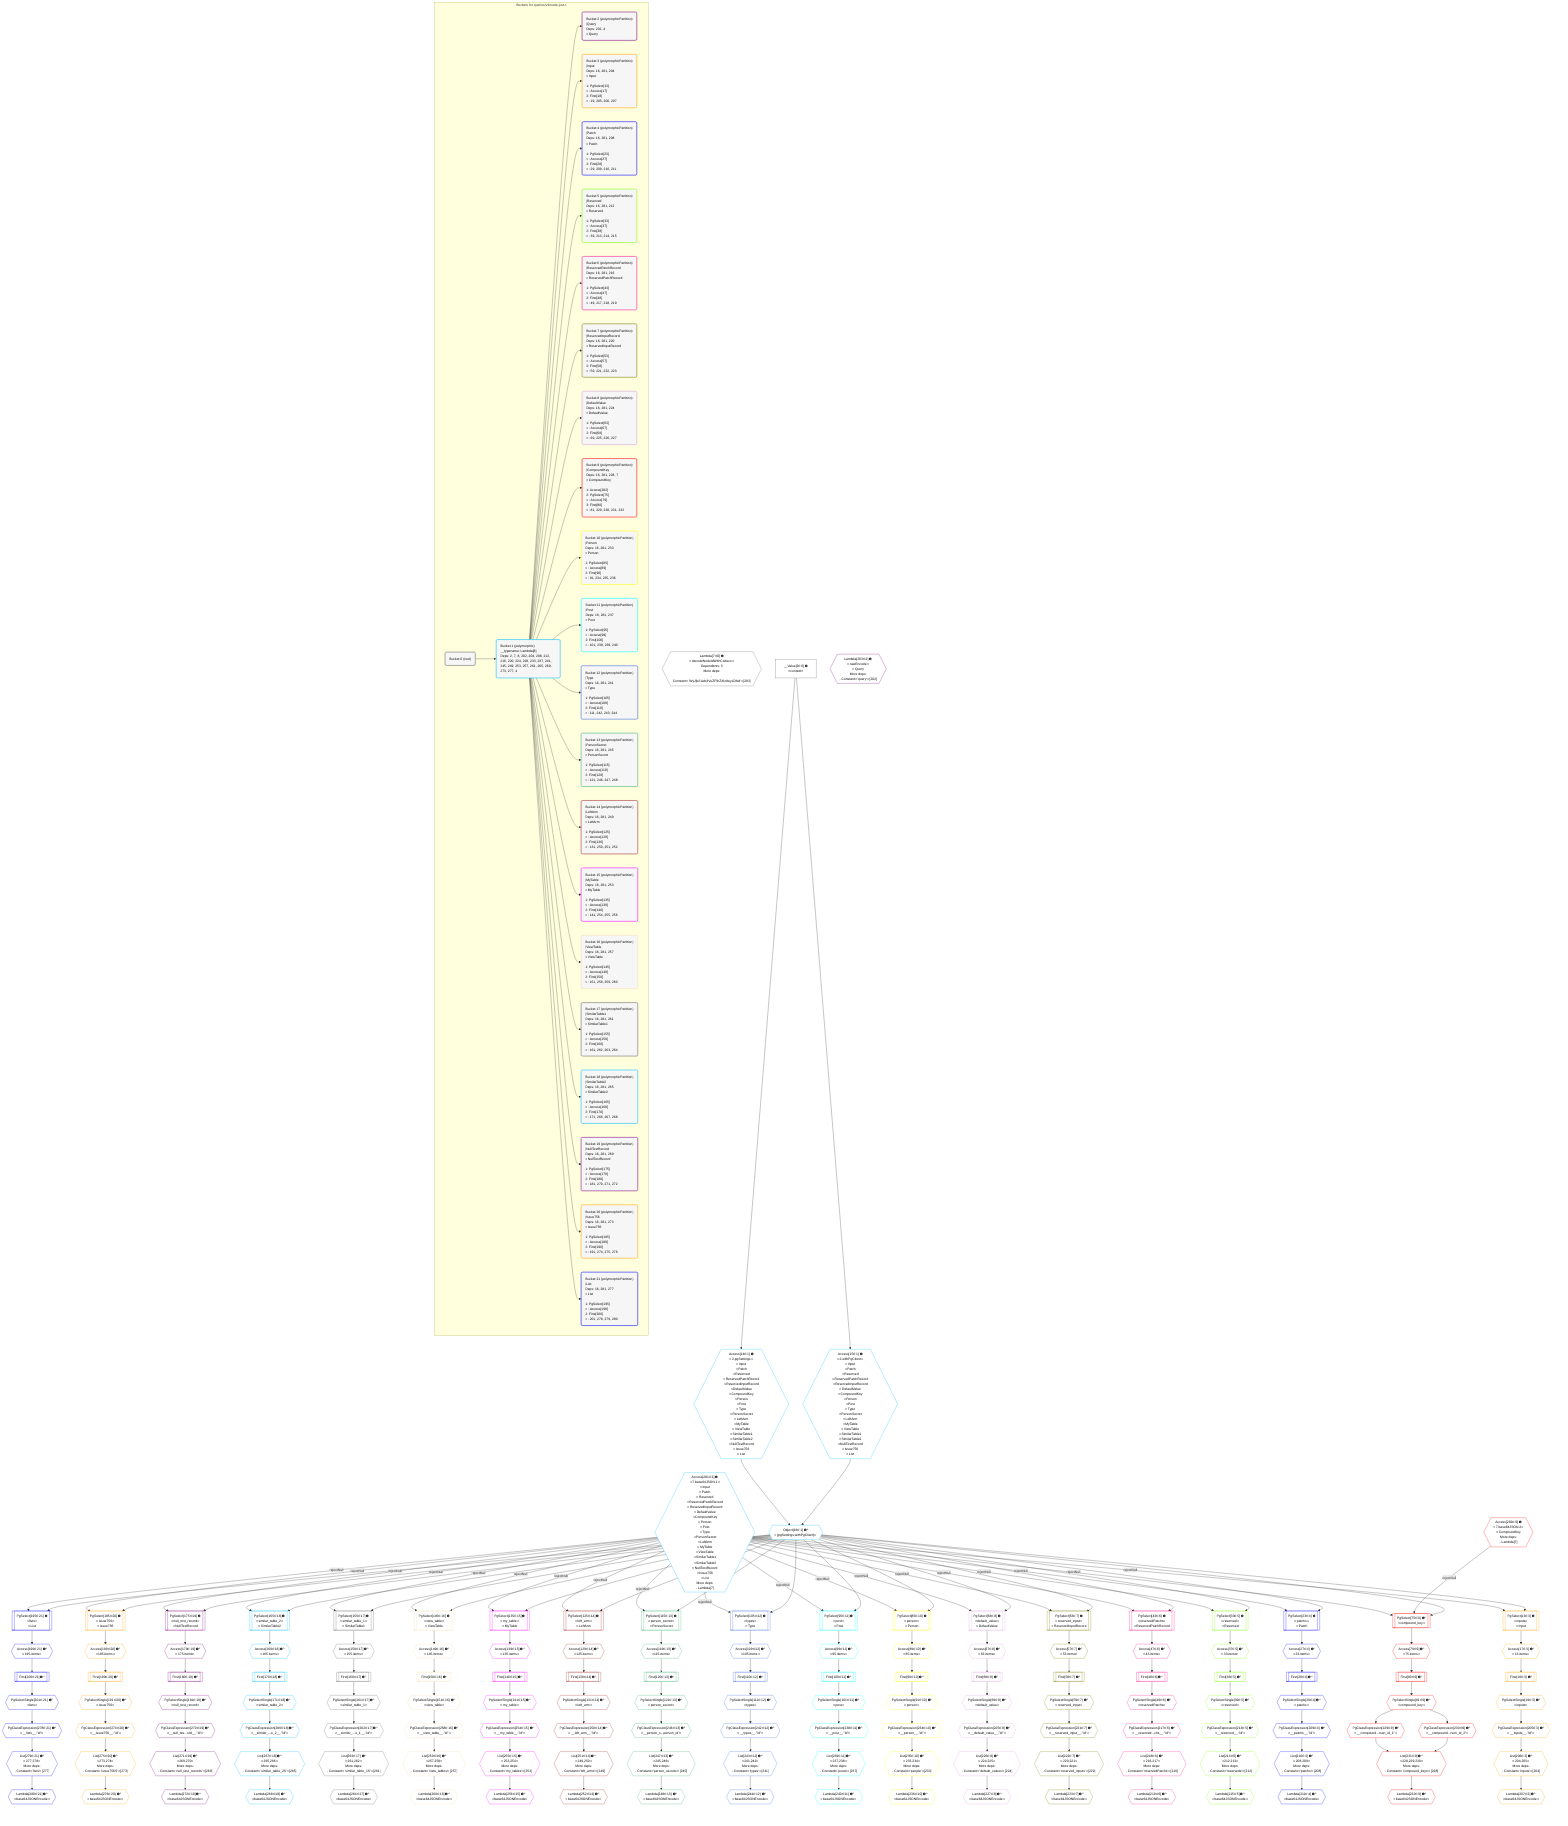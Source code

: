 %%{init: {'themeVariables': { 'fontSize': '12px'}}}%%
graph TD
    classDef path fill:#eee,stroke:#000,color:#000
    classDef plan fill:#fff,stroke-width:1px,color:#000
    classDef itemplan fill:#fff,stroke-width:2px,color:#000
    classDef unbatchedplan fill:#dff,stroke-width:1px,color:#000
    classDef sideeffectplan fill:#fcc,stroke-width:2px,color:#000
    classDef bucket fill:#f6f6f6,color:#000,stroke-width:2px,text-align:left

    subgraph "Buckets for queries/v4/node-just-c"
    Bucket0("Bucket 0 (root)"):::bucket
    Bucket1("Bucket 1 (polymorphic)<br />__typename: Lambda[8]<br />Deps: 2, 7, 8, 202, 204, 208, 212, 216, 220, 224, 228, 233, 237, 241, 245, 249, 253, 257, 261, 265, 269, 273, 277, 4"):::bucket
    Bucket2("Bucket 2 (polymorphicPartition)<br />|Query<br />Deps: 202, 4<br />ᐳQuery"):::bucket
    Bucket3("Bucket 3 (polymorphicPartition)<br />|Input<br />Deps: 16, 281, 204<br />ᐳInput<br /><br />1: PgSelect[13]<br />ᐳ: Access[17]<br />2: First[18]<br />ᐳ: 19, 205, 206, 207"):::bucket
    Bucket4("Bucket 4 (polymorphicPartition)<br />|Patch<br />Deps: 16, 281, 208<br />ᐳPatch<br /><br />1: PgSelect[23]<br />ᐳ: Access[27]<br />2: First[28]<br />ᐳ: 29, 209, 210, 211"):::bucket
    Bucket5("Bucket 5 (polymorphicPartition)<br />|Reserved<br />Deps: 16, 281, 212<br />ᐳReserved<br /><br />1: PgSelect[33]<br />ᐳ: Access[37]<br />2: First[38]<br />ᐳ: 39, 213, 214, 215"):::bucket
    Bucket6("Bucket 6 (polymorphicPartition)<br />|ReservedPatchRecord<br />Deps: 16, 281, 216<br />ᐳReservedPatchRecord<br /><br />1: PgSelect[43]<br />ᐳ: Access[47]<br />2: First[48]<br />ᐳ: 49, 217, 218, 219"):::bucket
    Bucket7("Bucket 7 (polymorphicPartition)<br />|ReservedInputRecord<br />Deps: 16, 281, 220<br />ᐳReservedInputRecord<br /><br />1: PgSelect[53]<br />ᐳ: Access[57]<br />2: First[58]<br />ᐳ: 59, 221, 222, 223"):::bucket
    Bucket8("Bucket 8 (polymorphicPartition)<br />|DefaultValue<br />Deps: 16, 281, 224<br />ᐳDefaultValue<br /><br />1: PgSelect[63]<br />ᐳ: Access[67]<br />2: First[68]<br />ᐳ: 69, 225, 226, 227"):::bucket
    Bucket9("Bucket 9 (polymorphicPartition)<br />|CompoundKey<br />Deps: 16, 281, 228, 7<br />ᐳCompoundKey<br /><br />1: Access[282]<br />2: PgSelect[75]<br />ᐳ: Access[79]<br />3: First[80]<br />ᐳ: 81, 229, 230, 231, 232"):::bucket
    Bucket10("Bucket 10 (polymorphicPartition)<br />|Person<br />Deps: 16, 281, 233<br />ᐳPerson<br /><br />1: PgSelect[85]<br />ᐳ: Access[89]<br />2: First[90]<br />ᐳ: 91, 234, 235, 236"):::bucket
    Bucket11("Bucket 11 (polymorphicPartition)<br />|Post<br />Deps: 16, 281, 237<br />ᐳPost<br /><br />1: PgSelect[95]<br />ᐳ: Access[99]<br />2: First[100]<br />ᐳ: 101, 238, 239, 240"):::bucket
    Bucket12("Bucket 12 (polymorphicPartition)<br />|Type<br />Deps: 16, 281, 241<br />ᐳType<br /><br />1: PgSelect[105]<br />ᐳ: Access[109]<br />2: First[110]<br />ᐳ: 111, 242, 243, 244"):::bucket
    Bucket13("Bucket 13 (polymorphicPartition)<br />|PersonSecret<br />Deps: 16, 281, 245<br />ᐳPersonSecret<br /><br />1: PgSelect[115]<br />ᐳ: Access[119]<br />2: First[120]<br />ᐳ: 121, 246, 247, 248"):::bucket
    Bucket14("Bucket 14 (polymorphicPartition)<br />|LeftArm<br />Deps: 16, 281, 249<br />ᐳLeftArm<br /><br />1: PgSelect[125]<br />ᐳ: Access[129]<br />2: First[130]<br />ᐳ: 131, 250, 251, 252"):::bucket
    Bucket15("Bucket 15 (polymorphicPartition)<br />|MyTable<br />Deps: 16, 281, 253<br />ᐳMyTable<br /><br />1: PgSelect[135]<br />ᐳ: Access[139]<br />2: First[140]<br />ᐳ: 141, 254, 255, 256"):::bucket
    Bucket16("Bucket 16 (polymorphicPartition)<br />|ViewTable<br />Deps: 16, 281, 257<br />ᐳViewTable<br /><br />1: PgSelect[145]<br />ᐳ: Access[149]<br />2: First[150]<br />ᐳ: 151, 258, 259, 260"):::bucket
    Bucket17("Bucket 17 (polymorphicPartition)<br />|SimilarTable1<br />Deps: 16, 281, 261<br />ᐳSimilarTable1<br /><br />1: PgSelect[155]<br />ᐳ: Access[159]<br />2: First[160]<br />ᐳ: 161, 262, 263, 264"):::bucket
    Bucket18("Bucket 18 (polymorphicPartition)<br />|SimilarTable2<br />Deps: 16, 281, 265<br />ᐳSimilarTable2<br /><br />1: PgSelect[165]<br />ᐳ: Access[169]<br />2: First[170]<br />ᐳ: 171, 266, 267, 268"):::bucket
    Bucket19("Bucket 19 (polymorphicPartition)<br />|NullTestRecord<br />Deps: 16, 281, 269<br />ᐳNullTestRecord<br /><br />1: PgSelect[175]<br />ᐳ: Access[179]<br />2: First[180]<br />ᐳ: 181, 270, 271, 272"):::bucket
    Bucket20("Bucket 20 (polymorphicPartition)<br />|Issue756<br />Deps: 16, 281, 273<br />ᐳIssue756<br /><br />1: PgSelect[185]<br />ᐳ: Access[189]<br />2: First[190]<br />ᐳ: 191, 274, 275, 276"):::bucket
    Bucket21("Bucket 21 (polymorphicPartition)<br />|List<br />Deps: 16, 281, 277<br />ᐳList<br /><br />1: PgSelect[195]<br />ᐳ: Access[199]<br />2: First[200]<br />ᐳ: 201, 278, 279, 280"):::bucket
    end
    Bucket0 --> Bucket1
    Bucket1 --> Bucket2 & Bucket3 & Bucket4 & Bucket5 & Bucket6 & Bucket7 & Bucket8 & Bucket9 & Bucket10 & Bucket11 & Bucket12 & Bucket13 & Bucket14 & Bucket15 & Bucket16 & Bucket17 & Bucket18 & Bucket19 & Bucket20 & Bucket21

    %% plan dependencies
    Lambda7{{"Lambda[7∈0] ➊<br />ᐸdecodeNodeIdWithCodecsᐳ<br />Dependents: 3<br />More deps:<br />- Constantᐸ'WyJjb21wb3VuZF9rZXlzIiwyLDNd'ᐳ[283]"}}:::plan
    __Value2["__Value[2∈0] ➊<br />ᐸcontextᐳ"]:::plan
    Object16{{"Object[16∈1] ➊^<br />ᐸ{pgSettings,withPgClient}ᐳ"}}:::plan
    Access14{{"Access[14∈1] ➊<br />ᐸ2.pgSettingsᐳ<br />ᐳInput<br />ᐳPatch<br />ᐳReserved<br />ᐳReservedPatchRecord<br />ᐳReservedInputRecord<br />ᐳDefaultValue<br />ᐳCompoundKey<br />ᐳPerson<br />ᐳPost<br />ᐳType<br />ᐳPersonSecret<br />ᐳLeftArm<br />ᐳMyTable<br />ᐳViewTable<br />ᐳSimilarTable1<br />ᐳSimilarTable2<br />ᐳNullTestRecord<br />ᐳIssue756<br />ᐳList"}}:::plan
    Access15{{"Access[15∈1] ➊<br />ᐸ2.withPgClientᐳ<br />ᐳInput<br />ᐳPatch<br />ᐳReserved<br />ᐳReservedPatchRecord<br />ᐳReservedInputRecord<br />ᐳDefaultValue<br />ᐳCompoundKey<br />ᐳPerson<br />ᐳPost<br />ᐳType<br />ᐳPersonSecret<br />ᐳLeftArm<br />ᐳMyTable<br />ᐳViewTable<br />ᐳSimilarTable1<br />ᐳSimilarTable2<br />ᐳNullTestRecord<br />ᐳIssue756<br />ᐳList"}}:::plan
    Access14 & Access15 --> Object16
    __Value2 --> Access14
    __Value2 --> Access15
    Access281{{"Access[281∈1] ➊<br />ᐸ7.base64JSON.1ᐳ<br />ᐳInput<br />ᐳPatch<br />ᐳReserved<br />ᐳReservedPatchRecord<br />ᐳReservedInputRecord<br />ᐳDefaultValue<br />ᐳCompoundKey<br />ᐳPerson<br />ᐳPost<br />ᐳType<br />ᐳPersonSecret<br />ᐳLeftArm<br />ᐳMyTable<br />ᐳViewTable<br />ᐳSimilarTable1<br />ᐳSimilarTable2<br />ᐳNullTestRecord<br />ᐳIssue756<br />ᐳList<br />More deps:<br />- Lambda[7]"}}:::plan
    Lambda203{{"Lambda[203∈2] ➊<br />ᐸrawEncodeᐳ<br />ᐳQuery<br />More deps:<br />- Constantᐸ'query'ᐳ[202]"}}:::plan
    PgSelect13[["PgSelect[13∈3] ➊<br />ᐸinputsᐳ<br />ᐳInput"]]:::plan
    Access281 -->|rejectNull| PgSelect13
    Object16 --> PgSelect13
    List206{{"List[206∈3] ➊^<br />ᐸ204,205ᐳ<br />More deps:<br />- Constantᐸ'inputs'ᐳ[204]"}}:::plan
    PgClassExpression205{{"PgClassExpression[205∈3] ➊^<br />ᐸ__inputs__.”id”ᐳ"}}:::plan
    PgClassExpression205 --> List206
    Access17{{"Access[17∈3] ➊^<br />ᐸ13.itemsᐳ"}}:::plan
    PgSelect13 --> Access17
    First18[["First[18∈3] ➊^"]]:::plan
    Access17 --> First18
    PgSelectSingle19{{"PgSelectSingle[19∈3] ➊^<br />ᐸinputsᐳ"}}:::plan
    First18 --> PgSelectSingle19
    PgSelectSingle19 --> PgClassExpression205
    Lambda207{{"Lambda[207∈3] ➊^<br />ᐸbase64JSONEncodeᐳ"}}:::plan
    List206 --> Lambda207
    PgSelect23[["PgSelect[23∈4] ➊<br />ᐸpatchsᐳ<br />ᐳPatch"]]:::plan
    Access281 -->|rejectNull| PgSelect23
    Object16 --> PgSelect23
    List210{{"List[210∈4] ➊^<br />ᐸ208,209ᐳ<br />More deps:<br />- Constantᐸ'patchs'ᐳ[208]"}}:::plan
    PgClassExpression209{{"PgClassExpression[209∈4] ➊^<br />ᐸ__patchs__.”id”ᐳ"}}:::plan
    PgClassExpression209 --> List210
    Access27{{"Access[27∈4] ➊^<br />ᐸ23.itemsᐳ"}}:::plan
    PgSelect23 --> Access27
    First28[["First[28∈4] ➊^"]]:::plan
    Access27 --> First28
    PgSelectSingle29{{"PgSelectSingle[29∈4] ➊^<br />ᐸpatchsᐳ"}}:::plan
    First28 --> PgSelectSingle29
    PgSelectSingle29 --> PgClassExpression209
    Lambda211{{"Lambda[211∈4] ➊^<br />ᐸbase64JSONEncodeᐳ"}}:::plan
    List210 --> Lambda211
    PgSelect33[["PgSelect[33∈5] ➊<br />ᐸreservedᐳ<br />ᐳReserved"]]:::plan
    Access281 -->|rejectNull| PgSelect33
    Object16 --> PgSelect33
    List214{{"List[214∈5] ➊^<br />ᐸ212,213ᐳ<br />More deps:<br />- Constantᐸ'reserveds'ᐳ[212]"}}:::plan
    PgClassExpression213{{"PgClassExpression[213∈5] ➊^<br />ᐸ__reserved__.”id”ᐳ"}}:::plan
    PgClassExpression213 --> List214
    Access37{{"Access[37∈5] ➊^<br />ᐸ33.itemsᐳ"}}:::plan
    PgSelect33 --> Access37
    First38[["First[38∈5] ➊^"]]:::plan
    Access37 --> First38
    PgSelectSingle39{{"PgSelectSingle[39∈5] ➊^<br />ᐸreservedᐳ"}}:::plan
    First38 --> PgSelectSingle39
    PgSelectSingle39 --> PgClassExpression213
    Lambda215{{"Lambda[215∈5] ➊^<br />ᐸbase64JSONEncodeᐳ"}}:::plan
    List214 --> Lambda215
    PgSelect43[["PgSelect[43∈6] ➊<br />ᐸreservedPatchsᐳ<br />ᐳReservedPatchRecord"]]:::plan
    Access281 -->|rejectNull| PgSelect43
    Object16 --> PgSelect43
    List218{{"List[218∈6] ➊^<br />ᐸ216,217ᐳ<br />More deps:<br />- Constantᐸ'reservedPatchs'ᐳ[216]"}}:::plan
    PgClassExpression217{{"PgClassExpression[217∈6] ➊^<br />ᐸ__reserved...chs__.”id”ᐳ"}}:::plan
    PgClassExpression217 --> List218
    Access47{{"Access[47∈6] ➊^<br />ᐸ43.itemsᐳ"}}:::plan
    PgSelect43 --> Access47
    First48[["First[48∈6] ➊^"]]:::plan
    Access47 --> First48
    PgSelectSingle49{{"PgSelectSingle[49∈6] ➊^<br />ᐸreservedPatchsᐳ"}}:::plan
    First48 --> PgSelectSingle49
    PgSelectSingle49 --> PgClassExpression217
    Lambda219{{"Lambda[219∈6] ➊^<br />ᐸbase64JSONEncodeᐳ"}}:::plan
    List218 --> Lambda219
    PgSelect53[["PgSelect[53∈7] ➊<br />ᐸreserved_inputᐳ<br />ᐳReservedInputRecord"]]:::plan
    Access281 -->|rejectNull| PgSelect53
    Object16 --> PgSelect53
    List222{{"List[222∈7] ➊^<br />ᐸ220,221ᐳ<br />More deps:<br />- Constantᐸ'reserved_inputs'ᐳ[220]"}}:::plan
    PgClassExpression221{{"PgClassExpression[221∈7] ➊^<br />ᐸ__reserved_input__.”id”ᐳ"}}:::plan
    PgClassExpression221 --> List222
    Access57{{"Access[57∈7] ➊^<br />ᐸ53.itemsᐳ"}}:::plan
    PgSelect53 --> Access57
    First58[["First[58∈7] ➊^"]]:::plan
    Access57 --> First58
    PgSelectSingle59{{"PgSelectSingle[59∈7] ➊^<br />ᐸreserved_inputᐳ"}}:::plan
    First58 --> PgSelectSingle59
    PgSelectSingle59 --> PgClassExpression221
    Lambda223{{"Lambda[223∈7] ➊^<br />ᐸbase64JSONEncodeᐳ"}}:::plan
    List222 --> Lambda223
    PgSelect63[["PgSelect[63∈8] ➊<br />ᐸdefault_valueᐳ<br />ᐳDefaultValue"]]:::plan
    Access281 -->|rejectNull| PgSelect63
    Object16 --> PgSelect63
    List226{{"List[226∈8] ➊^<br />ᐸ224,225ᐳ<br />More deps:<br />- Constantᐸ'default_values'ᐳ[224]"}}:::plan
    PgClassExpression225{{"PgClassExpression[225∈8] ➊^<br />ᐸ__default_value__.”id”ᐳ"}}:::plan
    PgClassExpression225 --> List226
    Access67{{"Access[67∈8] ➊^<br />ᐸ63.itemsᐳ"}}:::plan
    PgSelect63 --> Access67
    First68[["First[68∈8] ➊^"]]:::plan
    Access67 --> First68
    PgSelectSingle69{{"PgSelectSingle[69∈8] ➊^<br />ᐸdefault_valueᐳ"}}:::plan
    First68 --> PgSelectSingle69
    PgSelectSingle69 --> PgClassExpression225
    Lambda227{{"Lambda[227∈8] ➊^<br />ᐸbase64JSONEncodeᐳ"}}:::plan
    List226 --> Lambda227
    PgSelect75[["PgSelect[75∈9] ➊^<br />ᐸcompound_keyᐳ"]]:::plan
    Access282{{"Access[282∈9] ➊<br />ᐸ7.base64JSON.2ᐳ<br />ᐳCompoundKey<br />More deps:<br />- Lambda[7]"}}:::plan
    Access281 -->|rejectNull| PgSelect75
    Access282 -->|rejectNull| PgSelect75
    Object16 --> PgSelect75
    List231{{"List[231∈9] ➊^<br />ᐸ228,229,230ᐳ<br />More deps:<br />- Constantᐸ'compound_keys'ᐳ[228]"}}:::plan
    PgClassExpression229{{"PgClassExpression[229∈9] ➊^<br />ᐸ__compound...rson_id_1”ᐳ"}}:::plan
    PgClassExpression230{{"PgClassExpression[230∈9] ➊^<br />ᐸ__compound...rson_id_2”ᐳ"}}:::plan
    PgClassExpression229 & PgClassExpression230 --> List231
    Access79{{"Access[79∈9] ➊^<br />ᐸ75.itemsᐳ"}}:::plan
    PgSelect75 --> Access79
    First80[["First[80∈9] ➊^"]]:::plan
    Access79 --> First80
    PgSelectSingle81{{"PgSelectSingle[81∈9] ➊^<br />ᐸcompound_keyᐳ"}}:::plan
    First80 --> PgSelectSingle81
    PgSelectSingle81 --> PgClassExpression229
    PgSelectSingle81 --> PgClassExpression230
    Lambda232{{"Lambda[232∈9] ➊^<br />ᐸbase64JSONEncodeᐳ"}}:::plan
    List231 --> Lambda232
    PgSelect85[["PgSelect[85∈10] ➊<br />ᐸpersonᐳ<br />ᐳPerson"]]:::plan
    Access281 -->|rejectNull| PgSelect85
    Object16 --> PgSelect85
    List235{{"List[235∈10] ➊^<br />ᐸ233,234ᐳ<br />More deps:<br />- Constantᐸ'people'ᐳ[233]"}}:::plan
    PgClassExpression234{{"PgClassExpression[234∈10] ➊^<br />ᐸ__person__.”id”ᐳ"}}:::plan
    PgClassExpression234 --> List235
    Access89{{"Access[89∈10] ➊^<br />ᐸ85.itemsᐳ"}}:::plan
    PgSelect85 --> Access89
    First90[["First[90∈10] ➊^"]]:::plan
    Access89 --> First90
    PgSelectSingle91{{"PgSelectSingle[91∈10] ➊^<br />ᐸpersonᐳ"}}:::plan
    First90 --> PgSelectSingle91
    PgSelectSingle91 --> PgClassExpression234
    Lambda236{{"Lambda[236∈10] ➊^<br />ᐸbase64JSONEncodeᐳ"}}:::plan
    List235 --> Lambda236
    PgSelect95[["PgSelect[95∈11] ➊<br />ᐸpostᐳ<br />ᐳPost"]]:::plan
    Access281 -->|rejectNull| PgSelect95
    Object16 --> PgSelect95
    List239{{"List[239∈11] ➊^<br />ᐸ237,238ᐳ<br />More deps:<br />- Constantᐸ'posts'ᐳ[237]"}}:::plan
    PgClassExpression238{{"PgClassExpression[238∈11] ➊^<br />ᐸ__post__.”id”ᐳ"}}:::plan
    PgClassExpression238 --> List239
    Access99{{"Access[99∈11] ➊^<br />ᐸ95.itemsᐳ"}}:::plan
    PgSelect95 --> Access99
    First100[["First[100∈11] ➊^"]]:::plan
    Access99 --> First100
    PgSelectSingle101{{"PgSelectSingle[101∈11] ➊^<br />ᐸpostᐳ"}}:::plan
    First100 --> PgSelectSingle101
    PgSelectSingle101 --> PgClassExpression238
    Lambda240{{"Lambda[240∈11] ➊^<br />ᐸbase64JSONEncodeᐳ"}}:::plan
    List239 --> Lambda240
    PgSelect105[["PgSelect[105∈12] ➊<br />ᐸtypesᐳ<br />ᐳType"]]:::plan
    Access281 -->|rejectNull| PgSelect105
    Object16 --> PgSelect105
    List243{{"List[243∈12] ➊^<br />ᐸ241,242ᐳ<br />More deps:<br />- Constantᐸ'types'ᐳ[241]"}}:::plan
    PgClassExpression242{{"PgClassExpression[242∈12] ➊^<br />ᐸ__types__.”id”ᐳ"}}:::plan
    PgClassExpression242 --> List243
    Access109{{"Access[109∈12] ➊^<br />ᐸ105.itemsᐳ"}}:::plan
    PgSelect105 --> Access109
    First110[["First[110∈12] ➊^"]]:::plan
    Access109 --> First110
    PgSelectSingle111{{"PgSelectSingle[111∈12] ➊^<br />ᐸtypesᐳ"}}:::plan
    First110 --> PgSelectSingle111
    PgSelectSingle111 --> PgClassExpression242
    Lambda244{{"Lambda[244∈12] ➊^<br />ᐸbase64JSONEncodeᐳ"}}:::plan
    List243 --> Lambda244
    PgSelect115[["PgSelect[115∈13] ➊<br />ᐸperson_secretᐳ<br />ᐳPersonSecret"]]:::plan
    Access281 -->|rejectNull| PgSelect115
    Object16 --> PgSelect115
    List247{{"List[247∈13] ➊^<br />ᐸ245,246ᐳ<br />More deps:<br />- Constantᐸ'person_secrets'ᐳ[245]"}}:::plan
    PgClassExpression246{{"PgClassExpression[246∈13] ➊^<br />ᐸ__person_s...person_id”ᐳ"}}:::plan
    PgClassExpression246 --> List247
    Access119{{"Access[119∈13] ➊^<br />ᐸ115.itemsᐳ"}}:::plan
    PgSelect115 --> Access119
    First120[["First[120∈13] ➊^"]]:::plan
    Access119 --> First120
    PgSelectSingle121{{"PgSelectSingle[121∈13] ➊^<br />ᐸperson_secretᐳ"}}:::plan
    First120 --> PgSelectSingle121
    PgSelectSingle121 --> PgClassExpression246
    Lambda248{{"Lambda[248∈13] ➊^<br />ᐸbase64JSONEncodeᐳ"}}:::plan
    List247 --> Lambda248
    PgSelect125[["PgSelect[125∈14] ➊<br />ᐸleft_armᐳ<br />ᐳLeftArm"]]:::plan
    Access281 -->|rejectNull| PgSelect125
    Object16 --> PgSelect125
    List251{{"List[251∈14] ➊^<br />ᐸ249,250ᐳ<br />More deps:<br />- Constantᐸ'left_arms'ᐳ[249]"}}:::plan
    PgClassExpression250{{"PgClassExpression[250∈14] ➊^<br />ᐸ__left_arm__.”id”ᐳ"}}:::plan
    PgClassExpression250 --> List251
    Access129{{"Access[129∈14] ➊^<br />ᐸ125.itemsᐳ"}}:::plan
    PgSelect125 --> Access129
    First130[["First[130∈14] ➊^"]]:::plan
    Access129 --> First130
    PgSelectSingle131{{"PgSelectSingle[131∈14] ➊^<br />ᐸleft_armᐳ"}}:::plan
    First130 --> PgSelectSingle131
    PgSelectSingle131 --> PgClassExpression250
    Lambda252{{"Lambda[252∈14] ➊^<br />ᐸbase64JSONEncodeᐳ"}}:::plan
    List251 --> Lambda252
    PgSelect135[["PgSelect[135∈15] ➊<br />ᐸmy_tableᐳ<br />ᐳMyTable"]]:::plan
    Access281 -->|rejectNull| PgSelect135
    Object16 --> PgSelect135
    List255{{"List[255∈15] ➊^<br />ᐸ253,254ᐳ<br />More deps:<br />- Constantᐸ'my_tables'ᐳ[253]"}}:::plan
    PgClassExpression254{{"PgClassExpression[254∈15] ➊^<br />ᐸ__my_table__.”id”ᐳ"}}:::plan
    PgClassExpression254 --> List255
    Access139{{"Access[139∈15] ➊^<br />ᐸ135.itemsᐳ"}}:::plan
    PgSelect135 --> Access139
    First140[["First[140∈15] ➊^"]]:::plan
    Access139 --> First140
    PgSelectSingle141{{"PgSelectSingle[141∈15] ➊^<br />ᐸmy_tableᐳ"}}:::plan
    First140 --> PgSelectSingle141
    PgSelectSingle141 --> PgClassExpression254
    Lambda256{{"Lambda[256∈15] ➊^<br />ᐸbase64JSONEncodeᐳ"}}:::plan
    List255 --> Lambda256
    PgSelect145[["PgSelect[145∈16] ➊<br />ᐸview_tableᐳ<br />ᐳViewTable"]]:::plan
    Access281 -->|rejectNull| PgSelect145
    Object16 --> PgSelect145
    List259{{"List[259∈16] ➊^<br />ᐸ257,258ᐳ<br />More deps:<br />- Constantᐸ'view_tables'ᐳ[257]"}}:::plan
    PgClassExpression258{{"PgClassExpression[258∈16] ➊^<br />ᐸ__view_table__.”id”ᐳ"}}:::plan
    PgClassExpression258 --> List259
    Access149{{"Access[149∈16] ➊^<br />ᐸ145.itemsᐳ"}}:::plan
    PgSelect145 --> Access149
    First150[["First[150∈16] ➊^"]]:::plan
    Access149 --> First150
    PgSelectSingle151{{"PgSelectSingle[151∈16] ➊^<br />ᐸview_tableᐳ"}}:::plan
    First150 --> PgSelectSingle151
    PgSelectSingle151 --> PgClassExpression258
    Lambda260{{"Lambda[260∈16] ➊^<br />ᐸbase64JSONEncodeᐳ"}}:::plan
    List259 --> Lambda260
    PgSelect155[["PgSelect[155∈17] ➊<br />ᐸsimilar_table_1ᐳ<br />ᐳSimilarTable1"]]:::plan
    Access281 -->|rejectNull| PgSelect155
    Object16 --> PgSelect155
    List263{{"List[263∈17] ➊^<br />ᐸ261,262ᐳ<br />More deps:<br />- Constantᐸ'similar_table_1S'ᐳ[261]"}}:::plan
    PgClassExpression262{{"PgClassExpression[262∈17] ➊^<br />ᐸ__similar_...e_1__.”id”ᐳ"}}:::plan
    PgClassExpression262 --> List263
    Access159{{"Access[159∈17] ➊^<br />ᐸ155.itemsᐳ"}}:::plan
    PgSelect155 --> Access159
    First160[["First[160∈17] ➊^"]]:::plan
    Access159 --> First160
    PgSelectSingle161{{"PgSelectSingle[161∈17] ➊^<br />ᐸsimilar_table_1ᐳ"}}:::plan
    First160 --> PgSelectSingle161
    PgSelectSingle161 --> PgClassExpression262
    Lambda264{{"Lambda[264∈17] ➊^<br />ᐸbase64JSONEncodeᐳ"}}:::plan
    List263 --> Lambda264
    PgSelect165[["PgSelect[165∈18] ➊<br />ᐸsimilar_table_2ᐳ<br />ᐳSimilarTable2"]]:::plan
    Access281 -->|rejectNull| PgSelect165
    Object16 --> PgSelect165
    List267{{"List[267∈18] ➊^<br />ᐸ265,266ᐳ<br />More deps:<br />- Constantᐸ'similar_table_2S'ᐳ[265]"}}:::plan
    PgClassExpression266{{"PgClassExpression[266∈18] ➊^<br />ᐸ__similar_...e_2__.”id”ᐳ"}}:::plan
    PgClassExpression266 --> List267
    Access169{{"Access[169∈18] ➊^<br />ᐸ165.itemsᐳ"}}:::plan
    PgSelect165 --> Access169
    First170[["First[170∈18] ➊^"]]:::plan
    Access169 --> First170
    PgSelectSingle171{{"PgSelectSingle[171∈18] ➊^<br />ᐸsimilar_table_2ᐳ"}}:::plan
    First170 --> PgSelectSingle171
    PgSelectSingle171 --> PgClassExpression266
    Lambda268{{"Lambda[268∈18] ➊^<br />ᐸbase64JSONEncodeᐳ"}}:::plan
    List267 --> Lambda268
    PgSelect175[["PgSelect[175∈19] ➊<br />ᐸnull_test_recordᐳ<br />ᐳNullTestRecord"]]:::plan
    Access281 -->|rejectNull| PgSelect175
    Object16 --> PgSelect175
    List271{{"List[271∈19] ➊^<br />ᐸ269,270ᐳ<br />More deps:<br />- Constantᐸ'null_test_records'ᐳ[269]"}}:::plan
    PgClassExpression270{{"PgClassExpression[270∈19] ➊^<br />ᐸ__null_tes...ord__.”id”ᐳ"}}:::plan
    PgClassExpression270 --> List271
    Access179{{"Access[179∈19] ➊^<br />ᐸ175.itemsᐳ"}}:::plan
    PgSelect175 --> Access179
    First180[["First[180∈19] ➊^"]]:::plan
    Access179 --> First180
    PgSelectSingle181{{"PgSelectSingle[181∈19] ➊^<br />ᐸnull_test_recordᐳ"}}:::plan
    First180 --> PgSelectSingle181
    PgSelectSingle181 --> PgClassExpression270
    Lambda272{{"Lambda[272∈19] ➊^<br />ᐸbase64JSONEncodeᐳ"}}:::plan
    List271 --> Lambda272
    PgSelect185[["PgSelect[185∈20] ➊<br />ᐸissue756ᐳ<br />ᐳIssue756"]]:::plan
    Access281 -->|rejectNull| PgSelect185
    Object16 --> PgSelect185
    List275{{"List[275∈20] ➊^<br />ᐸ273,274ᐳ<br />More deps:<br />- Constantᐸ'issue756S'ᐳ[273]"}}:::plan
    PgClassExpression274{{"PgClassExpression[274∈20] ➊^<br />ᐸ__issue756__.”id”ᐳ"}}:::plan
    PgClassExpression274 --> List275
    Access189{{"Access[189∈20] ➊^<br />ᐸ185.itemsᐳ"}}:::plan
    PgSelect185 --> Access189
    First190[["First[190∈20] ➊^"]]:::plan
    Access189 --> First190
    PgSelectSingle191{{"PgSelectSingle[191∈20] ➊^<br />ᐸissue756ᐳ"}}:::plan
    First190 --> PgSelectSingle191
    PgSelectSingle191 --> PgClassExpression274
    Lambda276{{"Lambda[276∈20] ➊^<br />ᐸbase64JSONEncodeᐳ"}}:::plan
    List275 --> Lambda276
    PgSelect195[["PgSelect[195∈21] ➊<br />ᐸlistsᐳ<br />ᐳList"]]:::plan
    Access281 -->|rejectNull| PgSelect195
    Object16 --> PgSelect195
    List279{{"List[279∈21] ➊^<br />ᐸ277,278ᐳ<br />More deps:<br />- Constantᐸ'lists'ᐳ[277]"}}:::plan
    PgClassExpression278{{"PgClassExpression[278∈21] ➊^<br />ᐸ__lists__.”id”ᐳ"}}:::plan
    PgClassExpression278 --> List279
    Access199{{"Access[199∈21] ➊^<br />ᐸ195.itemsᐳ"}}:::plan
    PgSelect195 --> Access199
    First200[["First[200∈21] ➊^"]]:::plan
    Access199 --> First200
    PgSelectSingle201{{"PgSelectSingle[201∈21] ➊^<br />ᐸlistsᐳ"}}:::plan
    First200 --> PgSelectSingle201
    PgSelectSingle201 --> PgClassExpression278
    Lambda280{{"Lambda[280∈21] ➊^<br />ᐸbase64JSONEncodeᐳ"}}:::plan
    List279 --> Lambda280

    %% define steps
    classDef bucket0 stroke:#696969
    class Bucket0,__Value2,Lambda7 bucket0
    classDef bucket1 stroke:#00bfff
    class Bucket1,Access14,Access15,Object16,Access281 bucket1
    classDef bucket2 stroke:#7f007f
    class Bucket2,Lambda203 bucket2
    classDef bucket3 stroke:#ffa500
    class Bucket3,PgSelect13,Access17,First18,PgSelectSingle19,PgClassExpression205,List206,Lambda207 bucket3
    classDef bucket4 stroke:#0000ff
    class Bucket4,PgSelect23,Access27,First28,PgSelectSingle29,PgClassExpression209,List210,Lambda211 bucket4
    classDef bucket5 stroke:#7fff00
    class Bucket5,PgSelect33,Access37,First38,PgSelectSingle39,PgClassExpression213,List214,Lambda215 bucket5
    classDef bucket6 stroke:#ff1493
    class Bucket6,PgSelect43,Access47,First48,PgSelectSingle49,PgClassExpression217,List218,Lambda219 bucket6
    classDef bucket7 stroke:#808000
    class Bucket7,PgSelect53,Access57,First58,PgSelectSingle59,PgClassExpression221,List222,Lambda223 bucket7
    classDef bucket8 stroke:#dda0dd
    class Bucket8,PgSelect63,Access67,First68,PgSelectSingle69,PgClassExpression225,List226,Lambda227 bucket8
    classDef bucket9 stroke:#ff0000
    class Bucket9,PgSelect75,Access79,First80,PgSelectSingle81,PgClassExpression229,PgClassExpression230,List231,Lambda232,Access282 bucket9
    classDef bucket10 stroke:#ffff00
    class Bucket10,PgSelect85,Access89,First90,PgSelectSingle91,PgClassExpression234,List235,Lambda236 bucket10
    classDef bucket11 stroke:#00ffff
    class Bucket11,PgSelect95,Access99,First100,PgSelectSingle101,PgClassExpression238,List239,Lambda240 bucket11
    classDef bucket12 stroke:#4169e1
    class Bucket12,PgSelect105,Access109,First110,PgSelectSingle111,PgClassExpression242,List243,Lambda244 bucket12
    classDef bucket13 stroke:#3cb371
    class Bucket13,PgSelect115,Access119,First120,PgSelectSingle121,PgClassExpression246,List247,Lambda248 bucket13
    classDef bucket14 stroke:#a52a2a
    class Bucket14,PgSelect125,Access129,First130,PgSelectSingle131,PgClassExpression250,List251,Lambda252 bucket14
    classDef bucket15 stroke:#ff00ff
    class Bucket15,PgSelect135,Access139,First140,PgSelectSingle141,PgClassExpression254,List255,Lambda256 bucket15
    classDef bucket16 stroke:#f5deb3
    class Bucket16,PgSelect145,Access149,First150,PgSelectSingle151,PgClassExpression258,List259,Lambda260 bucket16
    classDef bucket17 stroke:#696969
    class Bucket17,PgSelect155,Access159,First160,PgSelectSingle161,PgClassExpression262,List263,Lambda264 bucket17
    classDef bucket18 stroke:#00bfff
    class Bucket18,PgSelect165,Access169,First170,PgSelectSingle171,PgClassExpression266,List267,Lambda268 bucket18
    classDef bucket19 stroke:#7f007f
    class Bucket19,PgSelect175,Access179,First180,PgSelectSingle181,PgClassExpression270,List271,Lambda272 bucket19
    classDef bucket20 stroke:#ffa500
    class Bucket20,PgSelect185,Access189,First190,PgSelectSingle191,PgClassExpression274,List275,Lambda276 bucket20
    classDef bucket21 stroke:#0000ff
    class Bucket21,PgSelect195,Access199,First200,PgSelectSingle201,PgClassExpression278,List279,Lambda280 bucket21